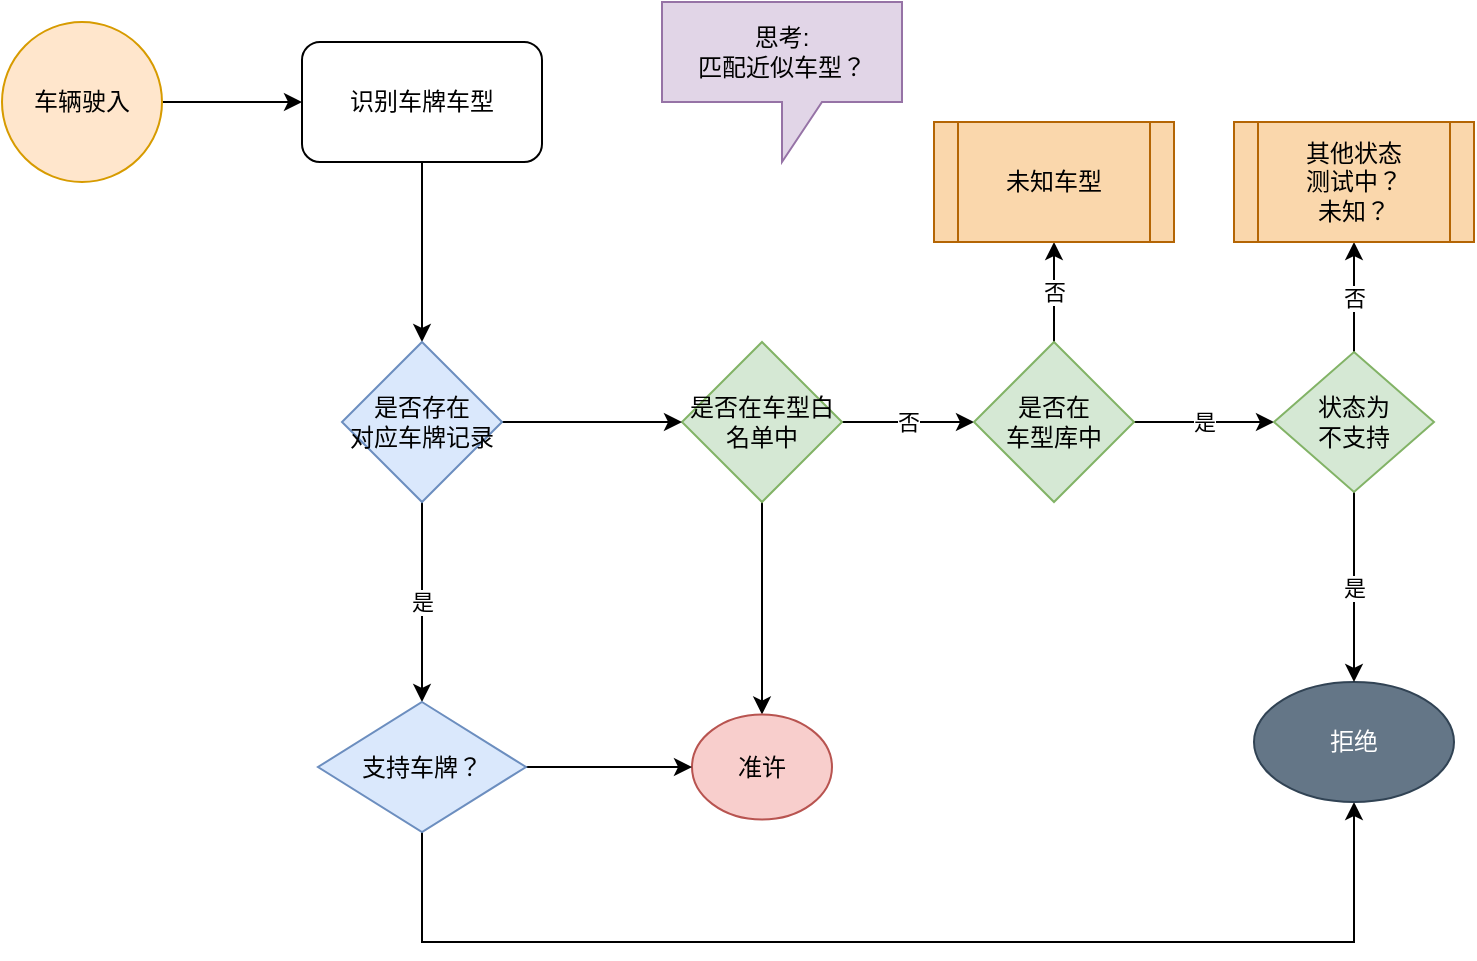 <mxfile version="17.1.0" type="github">
  <diagram id="5mL2chMBpMJVrQfOxgIs" name="Page-1">
    <mxGraphModel dx="1038" dy="579" grid="1" gridSize="10" guides="1" tooltips="1" connect="1" arrows="1" fold="1" page="1" pageScale="1" pageWidth="827" pageHeight="1169" math="0" shadow="0">
      <root>
        <mxCell id="0" />
        <mxCell id="1" parent="0" />
        <mxCell id="YJWBh6ZcXk77P26eatS0-3" style="edgeStyle=orthogonalEdgeStyle;rounded=0;orthogonalLoop=1;jettySize=auto;html=1;entryX=0;entryY=0.5;entryDx=0;entryDy=0;" parent="1" source="YJWBh6ZcXk77P26eatS0-1" target="YJWBh6ZcXk77P26eatS0-2" edge="1">
          <mxGeometry relative="1" as="geometry" />
        </mxCell>
        <mxCell id="YJWBh6ZcXk77P26eatS0-1" value="车辆驶入" style="ellipse;whiteSpace=wrap;html=1;aspect=fixed;fillColor=#ffe6cc;strokeColor=#d79b00;" parent="1" vertex="1">
          <mxGeometry x="50" y="300" width="80" height="80" as="geometry" />
        </mxCell>
        <mxCell id="gKQK4_MgQ9LaWcmly4-Z-13" value="" style="edgeStyle=orthogonalEdgeStyle;rounded=0;orthogonalLoop=1;jettySize=auto;html=1;" edge="1" parent="1" source="YJWBh6ZcXk77P26eatS0-2" target="YJWBh6ZcXk77P26eatS0-6">
          <mxGeometry relative="1" as="geometry" />
        </mxCell>
        <mxCell id="YJWBh6ZcXk77P26eatS0-2" value="识别车牌车型" style="rounded=1;whiteSpace=wrap;html=1;" parent="1" vertex="1">
          <mxGeometry x="200" y="310" width="120" height="60" as="geometry" />
        </mxCell>
        <mxCell id="gKQK4_MgQ9LaWcmly4-Z-4" value="否" style="edgeStyle=orthogonalEdgeStyle;rounded=0;orthogonalLoop=1;jettySize=auto;html=1;entryX=0;entryY=0.5;entryDx=0;entryDy=0;" edge="1" parent="1" source="YJWBh6ZcXk77P26eatS0-4" target="gKQK4_MgQ9LaWcmly4-Z-2">
          <mxGeometry relative="1" as="geometry">
            <mxPoint x="546" y="500" as="targetPoint" />
          </mxGeometry>
        </mxCell>
        <mxCell id="gKQK4_MgQ9LaWcmly4-Z-16" style="edgeStyle=orthogonalEdgeStyle;rounded=0;orthogonalLoop=1;jettySize=auto;html=1;entryX=0.5;entryY=0;entryDx=0;entryDy=0;" edge="1" parent="1" source="YJWBh6ZcXk77P26eatS0-4" target="YJWBh6ZcXk77P26eatS0-8">
          <mxGeometry relative="1" as="geometry" />
        </mxCell>
        <mxCell id="YJWBh6ZcXk77P26eatS0-4" value="是否在车型白名单中" style="rhombus;whiteSpace=wrap;html=1;fillColor=#d5e8d4;strokeColor=#82b366;" parent="1" vertex="1">
          <mxGeometry x="390" y="460" width="80" height="80" as="geometry" />
        </mxCell>
        <mxCell id="YJWBh6ZcXk77P26eatS0-11" value="是" style="edgeStyle=orthogonalEdgeStyle;rounded=0;orthogonalLoop=1;jettySize=auto;html=1;entryX=0.5;entryY=0;entryDx=0;entryDy=0;" parent="1" source="YJWBh6ZcXk77P26eatS0-6" target="YJWBh6ZcXk77P26eatS0-10" edge="1">
          <mxGeometry relative="1" as="geometry" />
        </mxCell>
        <mxCell id="gKQK4_MgQ9LaWcmly4-Z-14" style="edgeStyle=orthogonalEdgeStyle;rounded=0;orthogonalLoop=1;jettySize=auto;html=1;entryX=0;entryY=0.5;entryDx=0;entryDy=0;" edge="1" parent="1" source="YJWBh6ZcXk77P26eatS0-6" target="YJWBh6ZcXk77P26eatS0-4">
          <mxGeometry relative="1" as="geometry" />
        </mxCell>
        <mxCell id="YJWBh6ZcXk77P26eatS0-6" value="是否存在&lt;br style=&quot;box-sizing: content-box ; margin: 0px ; padding: 0px&quot;&gt;对应车牌记录" style="rhombus;whiteSpace=wrap;html=1;fillColor=#dae8fc;strokeColor=#6c8ebf;" parent="1" vertex="1">
          <mxGeometry x="220" y="460" width="80" height="80" as="geometry" />
        </mxCell>
        <mxCell id="YJWBh6ZcXk77P26eatS0-8" value="准许" style="ellipse;whiteSpace=wrap;html=1;fillColor=#f8cecc;strokeColor=#b85450;" parent="1" vertex="1">
          <mxGeometry x="395" y="646.25" width="70" height="52.5" as="geometry" />
        </mxCell>
        <mxCell id="gKQK4_MgQ9LaWcmly4-Z-15" style="edgeStyle=orthogonalEdgeStyle;rounded=0;orthogonalLoop=1;jettySize=auto;html=1;entryX=0;entryY=0.5;entryDx=0;entryDy=0;" edge="1" parent="1" source="YJWBh6ZcXk77P26eatS0-10" target="YJWBh6ZcXk77P26eatS0-8">
          <mxGeometry relative="1" as="geometry" />
        </mxCell>
        <mxCell id="gKQK4_MgQ9LaWcmly4-Z-18" style="edgeStyle=orthogonalEdgeStyle;rounded=0;orthogonalLoop=1;jettySize=auto;html=1;entryX=0.5;entryY=1;entryDx=0;entryDy=0;" edge="1" parent="1" source="YJWBh6ZcXk77P26eatS0-10" target="YJWBh6ZcXk77P26eatS0-15">
          <mxGeometry relative="1" as="geometry">
            <Array as="points">
              <mxPoint x="260" y="760" />
              <mxPoint x="726" y="760" />
            </Array>
          </mxGeometry>
        </mxCell>
        <mxCell id="YJWBh6ZcXk77P26eatS0-10" value="支持车牌？" style="rhombus;whiteSpace=wrap;html=1;fillColor=#dae8fc;strokeColor=#6c8ebf;" parent="1" vertex="1">
          <mxGeometry x="208" y="640" width="104" height="65" as="geometry" />
        </mxCell>
        <mxCell id="YJWBh6ZcXk77P26eatS0-15" value="拒绝" style="ellipse;whiteSpace=wrap;html=1;fillColor=#647687;fontColor=#ffffff;strokeColor=#314354;" parent="1" vertex="1">
          <mxGeometry x="676" y="630" width="100" height="60" as="geometry" />
        </mxCell>
        <mxCell id="gKQK4_MgQ9LaWcmly4-Z-5" value="是" style="edgeStyle=orthogonalEdgeStyle;rounded=0;orthogonalLoop=1;jettySize=auto;html=1;entryX=0;entryY=0.5;entryDx=0;entryDy=0;" edge="1" parent="1" source="gKQK4_MgQ9LaWcmly4-Z-2" target="gKQK4_MgQ9LaWcmly4-Z-3">
          <mxGeometry relative="1" as="geometry" />
        </mxCell>
        <mxCell id="gKQK4_MgQ9LaWcmly4-Z-9" value="否" style="edgeStyle=orthogonalEdgeStyle;rounded=0;orthogonalLoop=1;jettySize=auto;html=1;entryX=0.5;entryY=1;entryDx=0;entryDy=0;" edge="1" parent="1" source="gKQK4_MgQ9LaWcmly4-Z-2" target="gKQK4_MgQ9LaWcmly4-Z-8">
          <mxGeometry relative="1" as="geometry" />
        </mxCell>
        <mxCell id="gKQK4_MgQ9LaWcmly4-Z-2" value="是否在&lt;br&gt;车型库中" style="rhombus;whiteSpace=wrap;html=1;fillColor=#d5e8d4;strokeColor=#82b366;" vertex="1" parent="1">
          <mxGeometry x="536" y="460" width="80" height="80" as="geometry" />
        </mxCell>
        <mxCell id="gKQK4_MgQ9LaWcmly4-Z-11" value="否" style="edgeStyle=orthogonalEdgeStyle;rounded=0;orthogonalLoop=1;jettySize=auto;html=1;entryX=0.5;entryY=1;entryDx=0;entryDy=0;" edge="1" parent="1" source="gKQK4_MgQ9LaWcmly4-Z-3" target="gKQK4_MgQ9LaWcmly4-Z-10">
          <mxGeometry relative="1" as="geometry" />
        </mxCell>
        <mxCell id="gKQK4_MgQ9LaWcmly4-Z-17" value="是" style="edgeStyle=orthogonalEdgeStyle;rounded=0;orthogonalLoop=1;jettySize=auto;html=1;entryX=0.5;entryY=0;entryDx=0;entryDy=0;" edge="1" parent="1" source="gKQK4_MgQ9LaWcmly4-Z-3" target="YJWBh6ZcXk77P26eatS0-15">
          <mxGeometry relative="1" as="geometry" />
        </mxCell>
        <mxCell id="gKQK4_MgQ9LaWcmly4-Z-3" value="状态为&lt;br&gt;不支持" style="rhombus;whiteSpace=wrap;html=1;fillColor=#d5e8d4;strokeColor=#82b366;" vertex="1" parent="1">
          <mxGeometry x="686" y="465" width="80" height="70" as="geometry" />
        </mxCell>
        <mxCell id="gKQK4_MgQ9LaWcmly4-Z-8" value="未知车型" style="shape=process;whiteSpace=wrap;html=1;backgroundOutline=1;fillColor=#fad7ac;strokeColor=#b46504;" vertex="1" parent="1">
          <mxGeometry x="516" y="350" width="120" height="60" as="geometry" />
        </mxCell>
        <mxCell id="gKQK4_MgQ9LaWcmly4-Z-10" value="其他状态&lt;br&gt;测试中？&lt;br&gt;未知？" style="shape=process;whiteSpace=wrap;html=1;backgroundOutline=1;fillColor=#fad7ac;strokeColor=#b46504;" vertex="1" parent="1">
          <mxGeometry x="666" y="350" width="120" height="60" as="geometry" />
        </mxCell>
        <mxCell id="gKQK4_MgQ9LaWcmly4-Z-12" value="思考:&lt;br&gt;匹配近似车型？" style="shape=callout;whiteSpace=wrap;html=1;perimeter=calloutPerimeter;fillColor=#e1d5e7;strokeColor=#9673a6;" vertex="1" parent="1">
          <mxGeometry x="380" y="290" width="120" height="80" as="geometry" />
        </mxCell>
      </root>
    </mxGraphModel>
  </diagram>
</mxfile>
